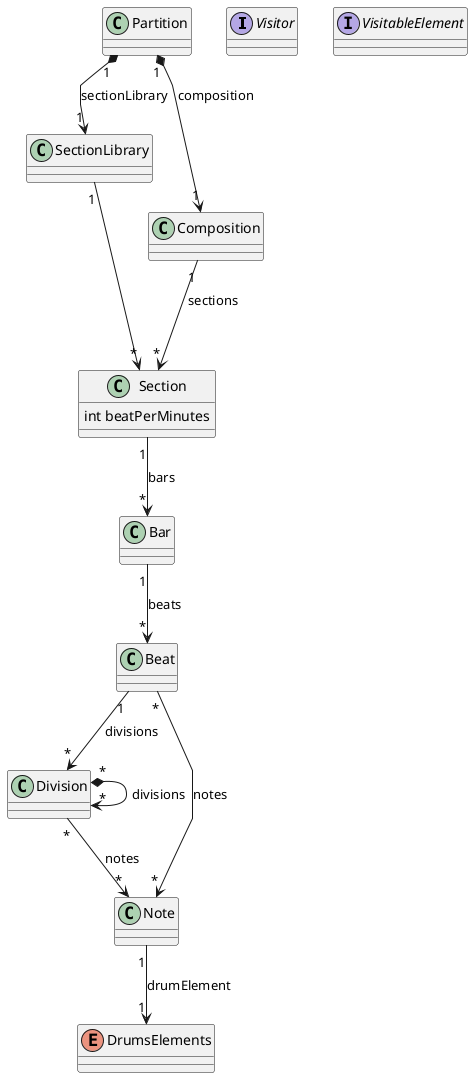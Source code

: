 @startuml
skinparam linetype polyline


Interface Visitor{
}
Interface VisitableElement{
}

class Partition {
}
class SectionLibrary {

}

' Tracks
class Note {
}

' TemporalGrid
class Composition {
}
class Section {
int beatPerMinutes
}
class Bar {
}
class Beat {
}
class Division {
}



' Enum Declaration
enum DrumsElements {

}

' All attributes

Partition "1" *--> "1" Composition : composition
Partition "1" *--> "1" SectionLibrary : sectionLibrary
SectionLibrary "1" ---> "*" Section

' Grid
Composition "1" --> "*" Section : sections
Section "1" --> "*" Bar : bars
Bar "1" --> "*" Beat : beats
Beat "1" --> "*" Division : divisions
Beat "*" --> "*" Note : notes
Division "*" *-> "*" Division : divisions
Division "*" --> "*" Note : notes
Note "1" --> "1" DrumsElements : drumElement

@enduml